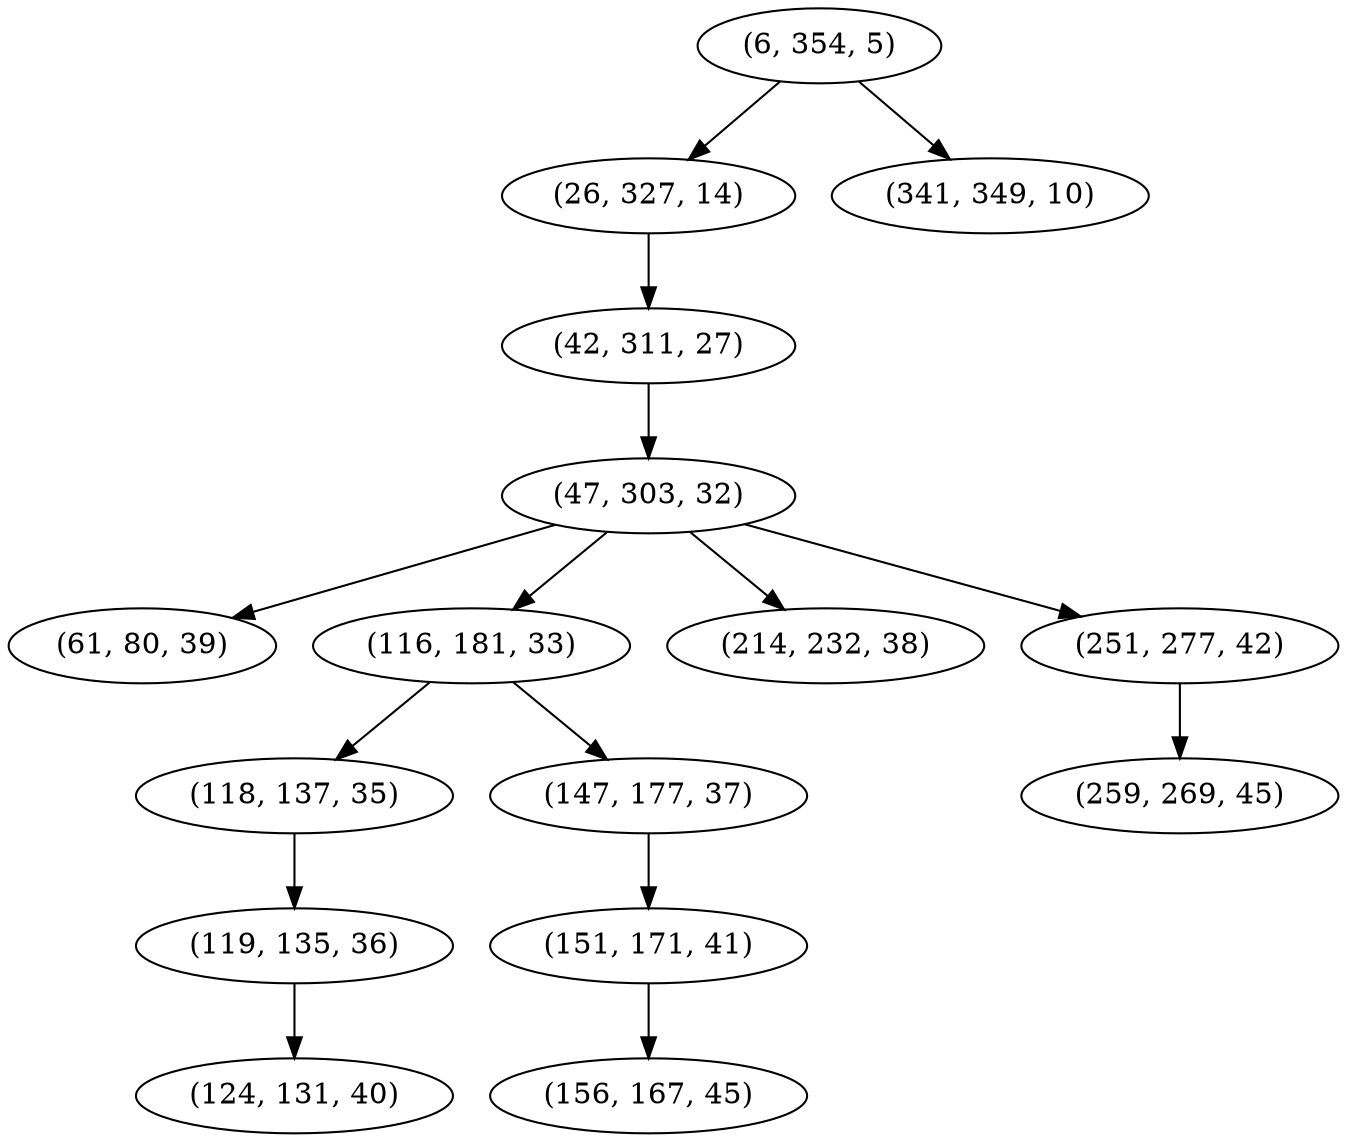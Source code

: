 digraph tree {
    "(6, 354, 5)";
    "(26, 327, 14)";
    "(42, 311, 27)";
    "(47, 303, 32)";
    "(61, 80, 39)";
    "(116, 181, 33)";
    "(118, 137, 35)";
    "(119, 135, 36)";
    "(124, 131, 40)";
    "(147, 177, 37)";
    "(151, 171, 41)";
    "(156, 167, 45)";
    "(214, 232, 38)";
    "(251, 277, 42)";
    "(259, 269, 45)";
    "(341, 349, 10)";
    "(6, 354, 5)" -> "(26, 327, 14)";
    "(6, 354, 5)" -> "(341, 349, 10)";
    "(26, 327, 14)" -> "(42, 311, 27)";
    "(42, 311, 27)" -> "(47, 303, 32)";
    "(47, 303, 32)" -> "(61, 80, 39)";
    "(47, 303, 32)" -> "(116, 181, 33)";
    "(47, 303, 32)" -> "(214, 232, 38)";
    "(47, 303, 32)" -> "(251, 277, 42)";
    "(116, 181, 33)" -> "(118, 137, 35)";
    "(116, 181, 33)" -> "(147, 177, 37)";
    "(118, 137, 35)" -> "(119, 135, 36)";
    "(119, 135, 36)" -> "(124, 131, 40)";
    "(147, 177, 37)" -> "(151, 171, 41)";
    "(151, 171, 41)" -> "(156, 167, 45)";
    "(251, 277, 42)" -> "(259, 269, 45)";
}
